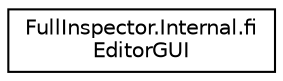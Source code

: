 digraph "Graphical Class Hierarchy"
{
  edge [fontname="Helvetica",fontsize="10",labelfontname="Helvetica",labelfontsize="10"];
  node [fontname="Helvetica",fontsize="10",shape=record];
  rankdir="LR";
  Node1 [label="FullInspector.Internal.fi\lEditorGUI",height=0.2,width=0.4,color="black", fillcolor="white", style="filled",URL="$class_full_inspector_1_1_internal_1_1fi_editor_g_u_i.html"];
}
